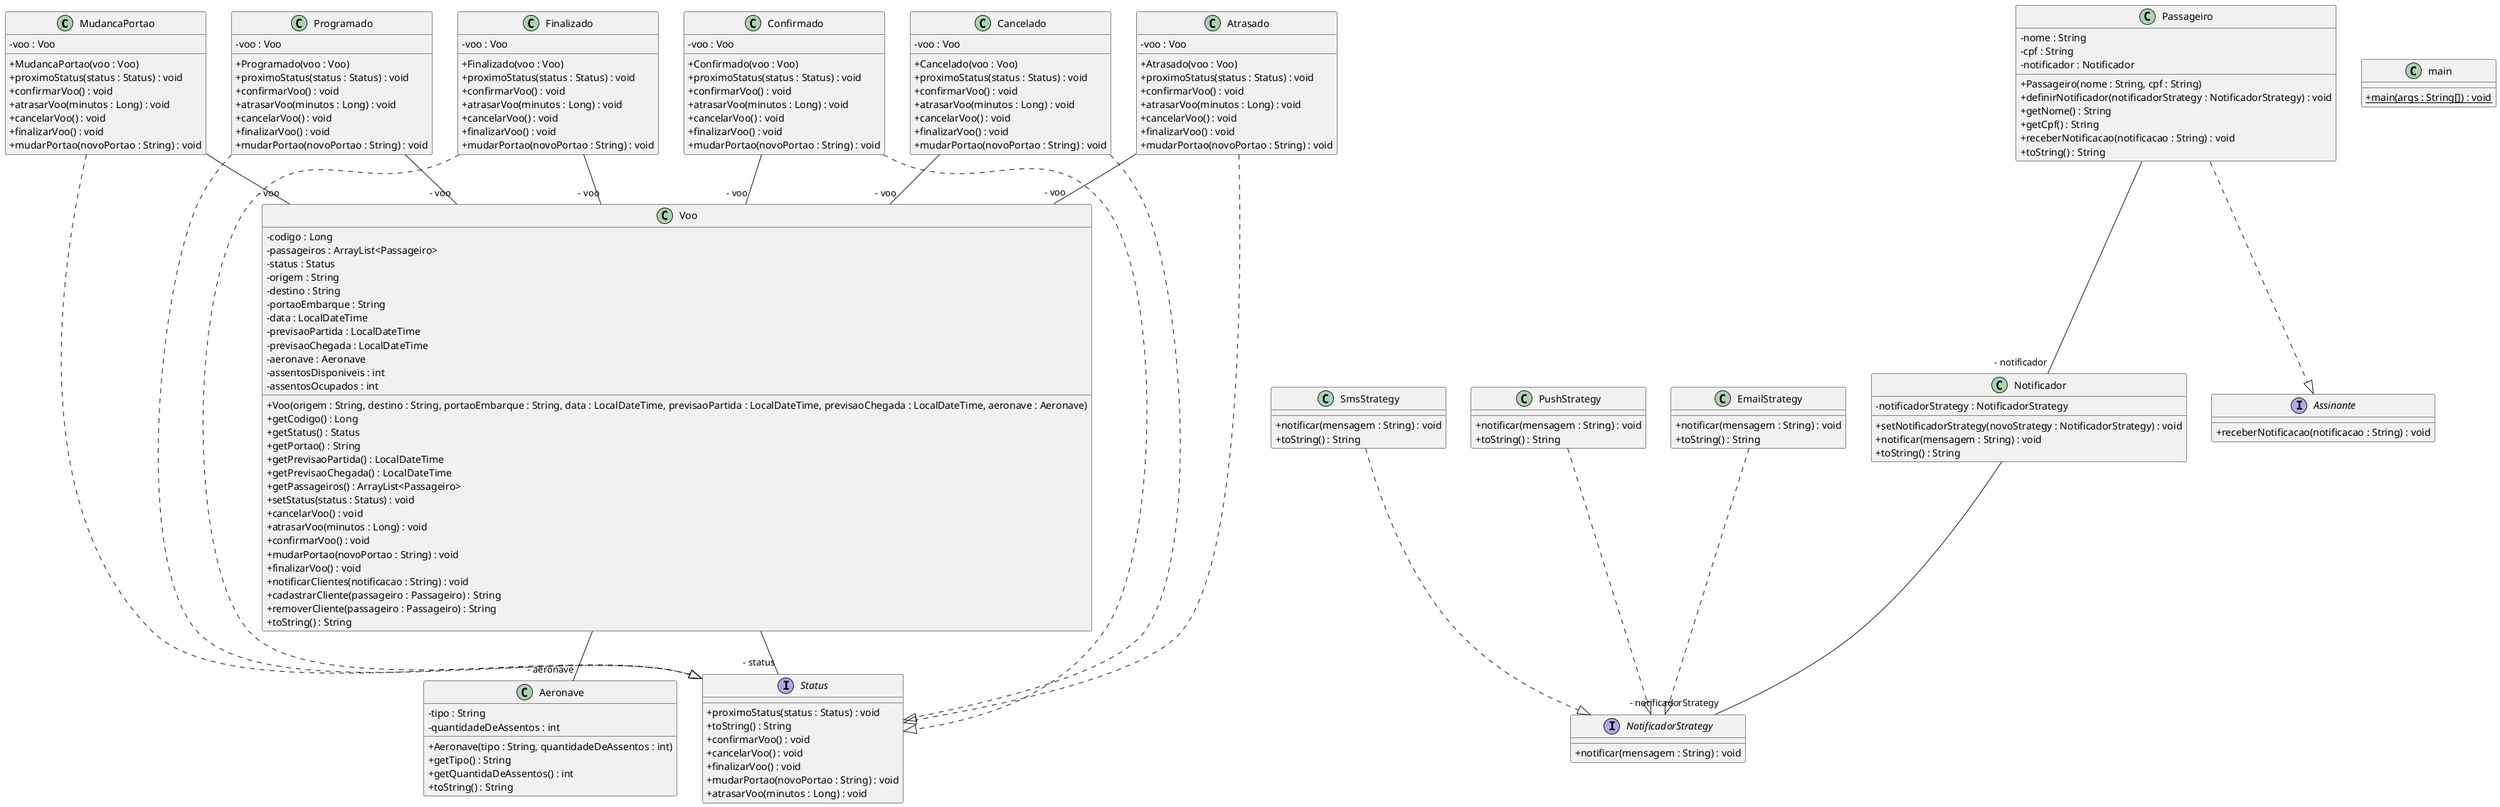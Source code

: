 @startuml
skinparam classAttributeIconSize 0
class MudancaPortao{
- voo : Voo
+ MudancaPortao(voo : Voo)
+ proximoStatus(status : Status) : void
+ confirmarVoo() : void
+ atrasarVoo(minutos : Long) : void
+ cancelarVoo() : void
+ finalizarVoo() : void
+ mudarPortao(novoPortao : String) : void
}
MudancaPortao ..|> Status
class Notificador{
- notificadorStrategy : NotificadorStrategy
+ setNotificadorStrategy(novoStrategy : NotificadorStrategy) : void
+ notificar(mensagem : String) : void
+ toString() : String
}
class Voo{
- codigo : Long
- passageiros : ArrayList<Passageiro>
- status : Status
- origem : String
- destino : String
- portaoEmbarque : String
- data : LocalDateTime
- previsaoPartida : LocalDateTime
- previsaoChegada : LocalDateTime
- aeronave : Aeronave
- assentosDisponiveis : int
- assentosOcupados : int
+ Voo(origem : String, destino : String, portaoEmbarque : String, data : LocalDateTime, previsaoPartida : LocalDateTime, previsaoChegada : LocalDateTime, aeronave : Aeronave)
+ getCodigo() : Long
+ getStatus() : Status
+ getPortao() : String
+ getPrevisaoPartida() : LocalDateTime
+ getPrevisaoChegada() : LocalDateTime
+ getPassageiros() : ArrayList<Passageiro>
+ setStatus(status : Status) : void
+ cancelarVoo() : void
+ atrasarVoo(minutos : Long) : void
+ confirmarVoo() : void
+ mudarPortao(novoPortao : String) : void
+ finalizarVoo() : void
+ notificarClientes(notificacao : String) : void
+ cadastrarCliente(passageiro : Passageiro) : String
+ removerCliente(passageiro : Passageiro) : String
+ toString() : String
}
class Atrasado{
- voo : Voo
+ Atrasado(voo : Voo)
+ proximoStatus(status : Status) : void
+ confirmarVoo() : void
+ atrasarVoo(minutos : Long) : void
+ cancelarVoo() : void
+ finalizarVoo() : void
+ mudarPortao(novoPortao : String) : void
}
Atrasado ..|> Status
class Finalizado{
- voo : Voo
+ Finalizado(voo : Voo)
+ proximoStatus(status : Status) : void
+ confirmarVoo() : void
+ atrasarVoo(minutos : Long) : void
+ cancelarVoo() : void
+ finalizarVoo() : void
+ mudarPortao(novoPortao : String) : void
}
Finalizado ..|> Status
class SmsStrategy{
+ notificar(mensagem : String) : void
+ toString() : String
}
SmsStrategy ..|> NotificadorStrategy
class Passageiro{
- nome : String
- cpf : String
- notificador : Notificador
+ Passageiro(nome : String, cpf : String)
+ definirNotificador(notificadorStrategy : NotificadorStrategy) : void
+ getNome() : String
+ getCpf() : String
+ receberNotificacao(notificacao : String) : void
+ toString() : String
}
Passageiro ..|> Assinante
class Programado{
- voo : Voo
+ Programado(voo : Voo)
+ proximoStatus(status : Status) : void
+ confirmarVoo() : void
+ atrasarVoo(minutos : Long) : void
+ cancelarVoo() : void
+ finalizarVoo() : void
+ mudarPortao(novoPortao : String) : void
}
Programado ..|> Status
class PushStrategy{
+ notificar(mensagem : String) : void
+ toString() : String
}
PushStrategy ..|> NotificadorStrategy
class EmailStrategy{
+ notificar(mensagem : String) : void
+ toString() : String
}
EmailStrategy ..|> NotificadorStrategy
class Confirmado{
- voo : Voo
+ Confirmado(voo : Voo)
+ proximoStatus(status : Status) : void
+ confirmarVoo() : void
+ atrasarVoo(minutos : Long) : void
+ cancelarVoo() : void
+ finalizarVoo() : void
+ mudarPortao(novoPortao : String) : void
}
Confirmado ..|> Status
class main{
+ {static} main(args : String[]) : void
}
class Cancelado{
- voo : Voo
+ Cancelado(voo : Voo)
+ proximoStatus(status : Status) : void
+ confirmarVoo() : void
+ atrasarVoo(minutos : Long) : void
+ cancelarVoo() : void
+ finalizarVoo() : void
+ mudarPortao(novoPortao : String) : void
}
Cancelado ..|> Status
class Aeronave{
- tipo : String
- quantidadeDeAssentos : int
+ Aeronave(tipo : String, quantidadeDeAssentos : int)
+ getTipo() : String
+ getQuantidaDeAssentos() : int
+ toString() : String
}
MudancaPortao--"- voo" Voo
Notificador--"- notificadorStrategy" NotificadorStrategy
Voo--"- status" Status
Voo--"- aeronave" Aeronave
Atrasado--"- voo" Voo
Finalizado--"- voo" Voo
Passageiro--"- notificador" Notificador
Programado--"- voo" Voo
Confirmado--"- voo" Voo
Cancelado--"- voo" Voo
interface Assinante{
+ receberNotificacao(notificacao : String) : void
}
interface Status{
+ proximoStatus(status : Status) : void
+ toString() : String
+ confirmarVoo() : void
+ cancelarVoo() : void
+ finalizarVoo() : void
+ mudarPortao(novoPortao : String) : void
+ atrasarVoo(minutos : Long) : void
}
interface NotificadorStrategy{
+ notificar(mensagem : String) : void
}
@enduml